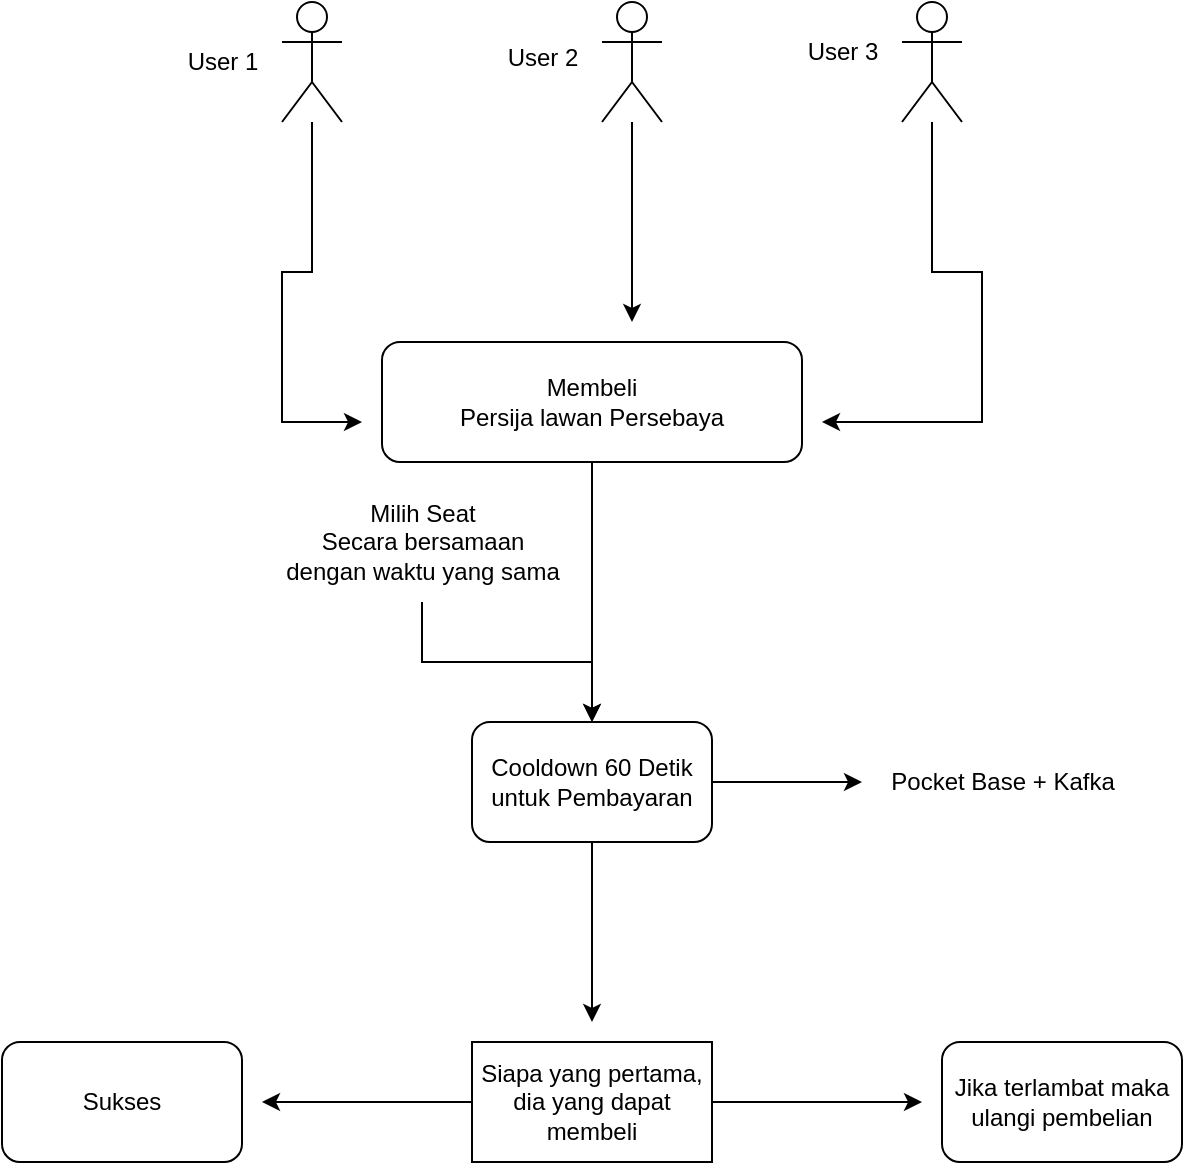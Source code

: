 <mxfile version="20.5.3" type="github">
  <diagram id="6lYqQp0G_iSFYzIuGC0C" name="Page-1">
    <mxGraphModel dx="1578" dy="851" grid="1" gridSize="10" guides="1" tooltips="1" connect="1" arrows="1" fold="1" page="1" pageScale="1" pageWidth="850" pageHeight="1100" math="0" shadow="0">
      <root>
        <mxCell id="0" />
        <mxCell id="1" parent="0" />
        <mxCell id="z3zgPkJrwbwU8RWpl6Lp-13" style="edgeStyle=orthogonalEdgeStyle;rounded=0;orthogonalLoop=1;jettySize=auto;html=1;" edge="1" parent="1" source="z3zgPkJrwbwU8RWpl6Lp-1">
          <mxGeometry relative="1" as="geometry">
            <mxPoint x="220" y="240" as="targetPoint" />
            <Array as="points">
              <mxPoint x="195" y="165" />
              <mxPoint x="180" y="165" />
              <mxPoint x="180" y="240" />
            </Array>
          </mxGeometry>
        </mxCell>
        <mxCell id="z3zgPkJrwbwU8RWpl6Lp-1" value="" style="shape=umlActor;verticalLabelPosition=bottom;verticalAlign=top;html=1;outlineConnect=0;" vertex="1" parent="1">
          <mxGeometry x="180" y="30" width="30" height="60" as="geometry" />
        </mxCell>
        <mxCell id="z3zgPkJrwbwU8RWpl6Lp-14" style="edgeStyle=orthogonalEdgeStyle;rounded=0;orthogonalLoop=1;jettySize=auto;html=1;" edge="1" parent="1" source="z3zgPkJrwbwU8RWpl6Lp-2">
          <mxGeometry relative="1" as="geometry">
            <mxPoint x="355" y="190" as="targetPoint" />
          </mxGeometry>
        </mxCell>
        <mxCell id="z3zgPkJrwbwU8RWpl6Lp-2" value="" style="shape=umlActor;verticalLabelPosition=bottom;verticalAlign=top;html=1;outlineConnect=0;" vertex="1" parent="1">
          <mxGeometry x="340" y="30" width="30" height="60" as="geometry" />
        </mxCell>
        <mxCell id="z3zgPkJrwbwU8RWpl6Lp-15" style="edgeStyle=orthogonalEdgeStyle;rounded=0;orthogonalLoop=1;jettySize=auto;html=1;" edge="1" parent="1" source="z3zgPkJrwbwU8RWpl6Lp-3">
          <mxGeometry relative="1" as="geometry">
            <mxPoint x="450" y="240" as="targetPoint" />
            <Array as="points">
              <mxPoint x="505" y="165" />
              <mxPoint x="530" y="165" />
              <mxPoint x="530" y="240" />
            </Array>
          </mxGeometry>
        </mxCell>
        <mxCell id="z3zgPkJrwbwU8RWpl6Lp-3" value="&lt;div&gt;&lt;br&gt;&lt;/div&gt;&lt;div&gt;&lt;br&gt;&lt;/div&gt;" style="shape=umlActor;verticalLabelPosition=bottom;verticalAlign=top;html=1;outlineConnect=0;" vertex="1" parent="1">
          <mxGeometry x="490" y="30" width="30" height="60" as="geometry" />
        </mxCell>
        <mxCell id="z3zgPkJrwbwU8RWpl6Lp-17" value="" style="edgeStyle=orthogonalEdgeStyle;rounded=0;orthogonalLoop=1;jettySize=auto;html=1;" edge="1" parent="1" source="z3zgPkJrwbwU8RWpl6Lp-9" target="z3zgPkJrwbwU8RWpl6Lp-16">
          <mxGeometry relative="1" as="geometry" />
        </mxCell>
        <mxCell id="z3zgPkJrwbwU8RWpl6Lp-9" value="&lt;div&gt;Membeli&lt;br&gt;&lt;/div&gt;&lt;div&gt;Persija lawan Persebaya&lt;/div&gt;" style="rounded=1;whiteSpace=wrap;html=1;" vertex="1" parent="1">
          <mxGeometry x="230" y="200" width="210" height="60" as="geometry" />
        </mxCell>
        <mxCell id="z3zgPkJrwbwU8RWpl6Lp-10" value="User 1" style="text;html=1;align=center;verticalAlign=middle;resizable=0;points=[];autosize=1;strokeColor=none;fillColor=none;" vertex="1" parent="1">
          <mxGeometry x="120" y="45" width="60" height="30" as="geometry" />
        </mxCell>
        <mxCell id="z3zgPkJrwbwU8RWpl6Lp-11" value="&lt;div&gt;User 2&lt;/div&gt;&lt;div&gt;&lt;br&gt;&lt;/div&gt;" style="text;html=1;align=center;verticalAlign=middle;resizable=0;points=[];autosize=1;strokeColor=none;fillColor=none;" vertex="1" parent="1">
          <mxGeometry x="280" y="45" width="60" height="40" as="geometry" />
        </mxCell>
        <mxCell id="z3zgPkJrwbwU8RWpl6Lp-12" value="User 3" style="text;html=1;align=center;verticalAlign=middle;resizable=0;points=[];autosize=1;strokeColor=none;fillColor=none;" vertex="1" parent="1">
          <mxGeometry x="430" y="40" width="60" height="30" as="geometry" />
        </mxCell>
        <mxCell id="z3zgPkJrwbwU8RWpl6Lp-20" style="edgeStyle=orthogonalEdgeStyle;rounded=0;orthogonalLoop=1;jettySize=auto;html=1;" edge="1" parent="1" source="z3zgPkJrwbwU8RWpl6Lp-16">
          <mxGeometry relative="1" as="geometry">
            <mxPoint x="335" y="540" as="targetPoint" />
          </mxGeometry>
        </mxCell>
        <mxCell id="z3zgPkJrwbwU8RWpl6Lp-22" style="edgeStyle=orthogonalEdgeStyle;rounded=0;orthogonalLoop=1;jettySize=auto;html=1;" edge="1" parent="1" source="z3zgPkJrwbwU8RWpl6Lp-16">
          <mxGeometry relative="1" as="geometry">
            <mxPoint x="470" y="420" as="targetPoint" />
          </mxGeometry>
        </mxCell>
        <mxCell id="z3zgPkJrwbwU8RWpl6Lp-16" value="&lt;div&gt;Cooldown 60 Detik&lt;/div&gt;&lt;div&gt;untuk Pembayaran&lt;br&gt;&lt;/div&gt;" style="whiteSpace=wrap;html=1;rounded=1;" vertex="1" parent="1">
          <mxGeometry x="275" y="390" width="120" height="60" as="geometry" />
        </mxCell>
        <mxCell id="z3zgPkJrwbwU8RWpl6Lp-19" value="" style="edgeStyle=orthogonalEdgeStyle;rounded=0;orthogonalLoop=1;jettySize=auto;html=1;" edge="1" parent="1" source="z3zgPkJrwbwU8RWpl6Lp-18" target="z3zgPkJrwbwU8RWpl6Lp-16">
          <mxGeometry relative="1" as="geometry" />
        </mxCell>
        <mxCell id="z3zgPkJrwbwU8RWpl6Lp-18" value="&lt;div&gt;Milih Seat &lt;br&gt;&lt;/div&gt;&lt;div&gt;Secara bersamaan&lt;/div&gt;&lt;div&gt;dengan waktu yang sama&lt;br&gt;&lt;/div&gt;" style="text;html=1;align=center;verticalAlign=middle;resizable=0;points=[];autosize=1;strokeColor=none;fillColor=none;" vertex="1" parent="1">
          <mxGeometry x="170" y="270" width="160" height="60" as="geometry" />
        </mxCell>
        <mxCell id="z3zgPkJrwbwU8RWpl6Lp-24" style="edgeStyle=orthogonalEdgeStyle;rounded=0;orthogonalLoop=1;jettySize=auto;html=1;" edge="1" parent="1" source="z3zgPkJrwbwU8RWpl6Lp-21">
          <mxGeometry relative="1" as="geometry">
            <mxPoint x="500" y="580" as="targetPoint" />
          </mxGeometry>
        </mxCell>
        <mxCell id="z3zgPkJrwbwU8RWpl6Lp-26" style="edgeStyle=orthogonalEdgeStyle;rounded=0;orthogonalLoop=1;jettySize=auto;html=1;" edge="1" parent="1" source="z3zgPkJrwbwU8RWpl6Lp-21">
          <mxGeometry relative="1" as="geometry">
            <mxPoint x="170.0" y="580" as="targetPoint" />
          </mxGeometry>
        </mxCell>
        <mxCell id="z3zgPkJrwbwU8RWpl6Lp-21" value="Siapa yang pertama, dia yang dapat membeli" style="whiteSpace=wrap;html=1;" vertex="1" parent="1">
          <mxGeometry x="275" y="550" width="120" height="60" as="geometry" />
        </mxCell>
        <mxCell id="z3zgPkJrwbwU8RWpl6Lp-23" value="Pocket Base + Kafka" style="text;html=1;align=center;verticalAlign=middle;resizable=0;points=[];autosize=1;strokeColor=none;fillColor=none;" vertex="1" parent="1">
          <mxGeometry x="470" y="405" width="140" height="30" as="geometry" />
        </mxCell>
        <mxCell id="z3zgPkJrwbwU8RWpl6Lp-25" value="Jika terlambat maka ulangi pembelian" style="rounded=1;whiteSpace=wrap;html=1;" vertex="1" parent="1">
          <mxGeometry x="510" y="550" width="120" height="60" as="geometry" />
        </mxCell>
        <mxCell id="z3zgPkJrwbwU8RWpl6Lp-27" value="Sukses" style="rounded=1;whiteSpace=wrap;html=1;" vertex="1" parent="1">
          <mxGeometry x="40" y="550" width="120" height="60" as="geometry" />
        </mxCell>
      </root>
    </mxGraphModel>
  </diagram>
</mxfile>
